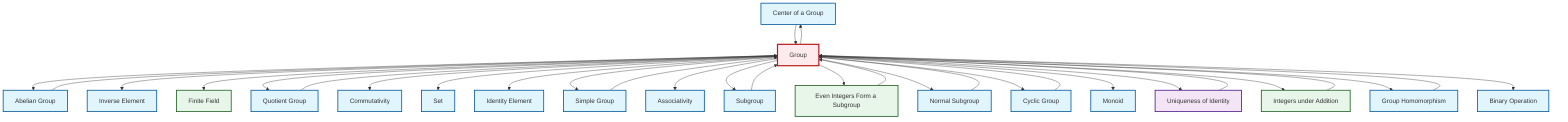 graph TD
    classDef definition fill:#e1f5fe,stroke:#01579b,stroke-width:2px
    classDef theorem fill:#f3e5f5,stroke:#4a148c,stroke-width:2px
    classDef axiom fill:#fff3e0,stroke:#e65100,stroke-width:2px
    classDef example fill:#e8f5e9,stroke:#1b5e20,stroke-width:2px
    classDef current fill:#ffebee,stroke:#b71c1c,stroke-width:3px
    def-set["Set"]:::definition
    def-center-of-group["Center of a Group"]:::definition
    def-monoid["Monoid"]:::definition
    def-subgroup["Subgroup"]:::definition
    def-quotient-group["Quotient Group"]:::definition
    def-identity-element["Identity Element"]:::definition
    def-normal-subgroup["Normal Subgroup"]:::definition
    ex-finite-field["Finite Field"]:::example
    ex-even-integers-subgroup["Even Integers Form a Subgroup"]:::example
    def-binary-operation["Binary Operation"]:::definition
    def-inverse-element["Inverse Element"]:::definition
    def-homomorphism["Group Homomorphism"]:::definition
    def-abelian-group["Abelian Group"]:::definition
    ex-integers-addition["Integers under Addition"]:::example
    def-commutativity["Commutativity"]:::definition
    def-simple-group["Simple Group"]:::definition
    def-associativity["Associativity"]:::definition
    def-group["Group"]:::definition
    thm-unique-identity["Uniqueness of Identity"]:::theorem
    def-cyclic-group["Cyclic Group"]:::definition
    def-group --> def-abelian-group
    def-homomorphism --> def-group
    def-group --> def-inverse-element
    def-group --> ex-finite-field
    def-group --> def-quotient-group
    def-group --> def-commutativity
    def-group --> def-set
    ex-integers-addition --> def-group
    def-normal-subgroup --> def-group
    def-group --> def-identity-element
    def-group --> def-simple-group
    thm-unique-identity --> def-group
    ex-even-integers-subgroup --> def-group
    def-group --> def-associativity
    def-group --> def-center-of-group
    def-center-of-group --> def-group
    def-group --> def-subgroup
    def-group --> ex-even-integers-subgroup
    def-group --> def-normal-subgroup
    def-cyclic-group --> def-group
    def-simple-group --> def-group
    def-quotient-group --> def-group
    def-group --> def-cyclic-group
    def-group --> def-monoid
    def-group --> thm-unique-identity
    def-group --> ex-integers-addition
    def-abelian-group --> def-group
    def-group --> def-homomorphism
    def-subgroup --> def-group
    def-group --> def-binary-operation
    class def-group current